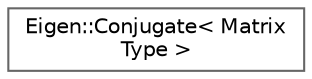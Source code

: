 digraph "类继承关系图"
{
 // LATEX_PDF_SIZE
  bgcolor="transparent";
  edge [fontname=Helvetica,fontsize=10,labelfontname=Helvetica,labelfontsize=10];
  node [fontname=Helvetica,fontsize=10,shape=box,height=0.2,width=0.4];
  rankdir="LR";
  Node0 [id="Node000000",label="Eigen::Conjugate\< Matrix\lType \>",height=0.2,width=0.4,color="grey40", fillcolor="white", style="filled",URL="$class_eigen_1_1_conjugate.html",tooltip=" "];
}
